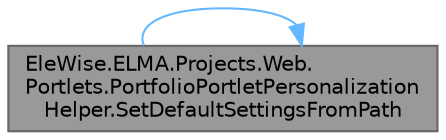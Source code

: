 digraph "EleWise.ELMA.Projects.Web.Portlets.PortfolioPortletPersonalizationHelper.SetDefaultSettingsFromPath"
{
 // LATEX_PDF_SIZE
  bgcolor="transparent";
  edge [fontname=Helvetica,fontsize=10,labelfontname=Helvetica,labelfontsize=10];
  node [fontname=Helvetica,fontsize=10,shape=box,height=0.2,width=0.4];
  rankdir="LR";
  Node1 [id="Node000001",label="EleWise.ELMA.Projects.Web.\lPortlets.PortfolioPortletPersonalization\lHelper.SetDefaultSettingsFromPath",height=0.2,width=0.4,color="gray40", fillcolor="grey60", style="filled", fontcolor="black",tooltip="Установка в настройках портлета идентификатора проекта в зависимости от пути."];
  Node1 -> Node1 [id="edge1_Node000001_Node000001",color="steelblue1",style="solid",tooltip=" "];
}
